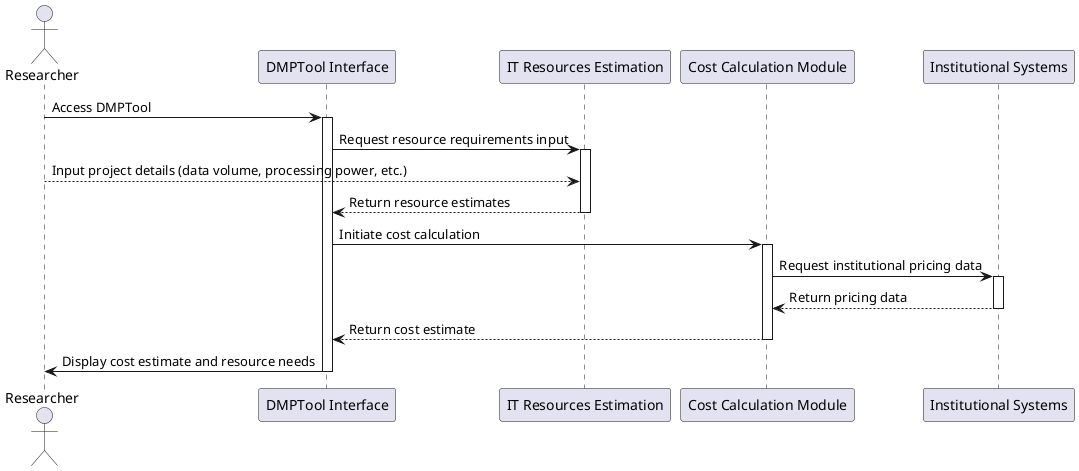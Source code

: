 @startuml
actor Researcher
participant "DMPTool Interface" as DMPTool
participant "IT Resources Estimation" as ITRE
participant "Cost Calculation Module" as CCM
participant "Institutional Systems" as IS

Researcher -> DMPTool: Access DMPTool
activate DMPTool

DMPTool -> ITRE: Request resource requirements input
activate ITRE
Researcher --> ITRE : Input project details (data volume, processing power, etc.)
ITRE --> DMPTool : Return resource estimates
deactivate ITRE

DMPTool -> CCM: Initiate cost calculation
activate CCM

CCM -> IS: Request institutional pricing data
activate IS
IS --> CCM: Return pricing data
deactivate IS

CCM --> DMPTool : Return cost estimate
deactivate CCM

DMPTool -> Researcher: Display cost estimate and resource needs
deactivate DMPTool

@enduml